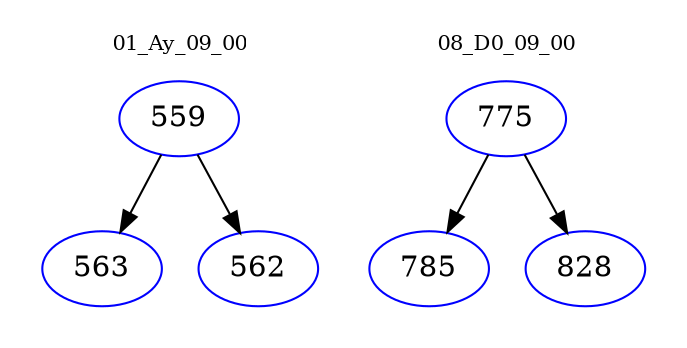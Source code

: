digraph{
subgraph cluster_0 {
color = white
label = "01_Ay_09_00";
fontsize=10;
T0_559 [label="559", color="blue"]
T0_559 -> T0_563 [color="black"]
T0_563 [label="563", color="blue"]
T0_559 -> T0_562 [color="black"]
T0_562 [label="562", color="blue"]
}
subgraph cluster_1 {
color = white
label = "08_D0_09_00";
fontsize=10;
T1_775 [label="775", color="blue"]
T1_775 -> T1_785 [color="black"]
T1_785 [label="785", color="blue"]
T1_775 -> T1_828 [color="black"]
T1_828 [label="828", color="blue"]
}
}
